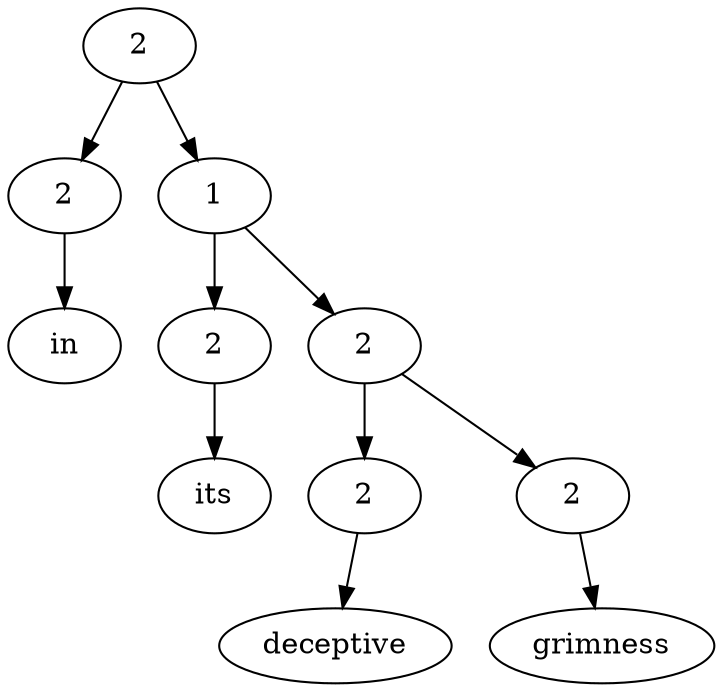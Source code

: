 digraph G{Node0 [label="2"]
Node0 -> Node1
Node0 -> Node3
Node1 [label="2"]
Node1 -> Node2
Node3 [label="1"]
Node3 -> Node4
Node3 -> Node6
Node2 [label="in"]
Node4 [label="2"]
Node4 -> Node5
Node6 [label="2"]
Node6 -> Node7
Node6 -> Node9
Node5 [label="its"]
Node7 [label="2"]
Node7 -> Node8
Node9 [label="2"]
Node9 -> Node10
Node8 [label="deceptive"]
Node10 [label="grimness"]
}